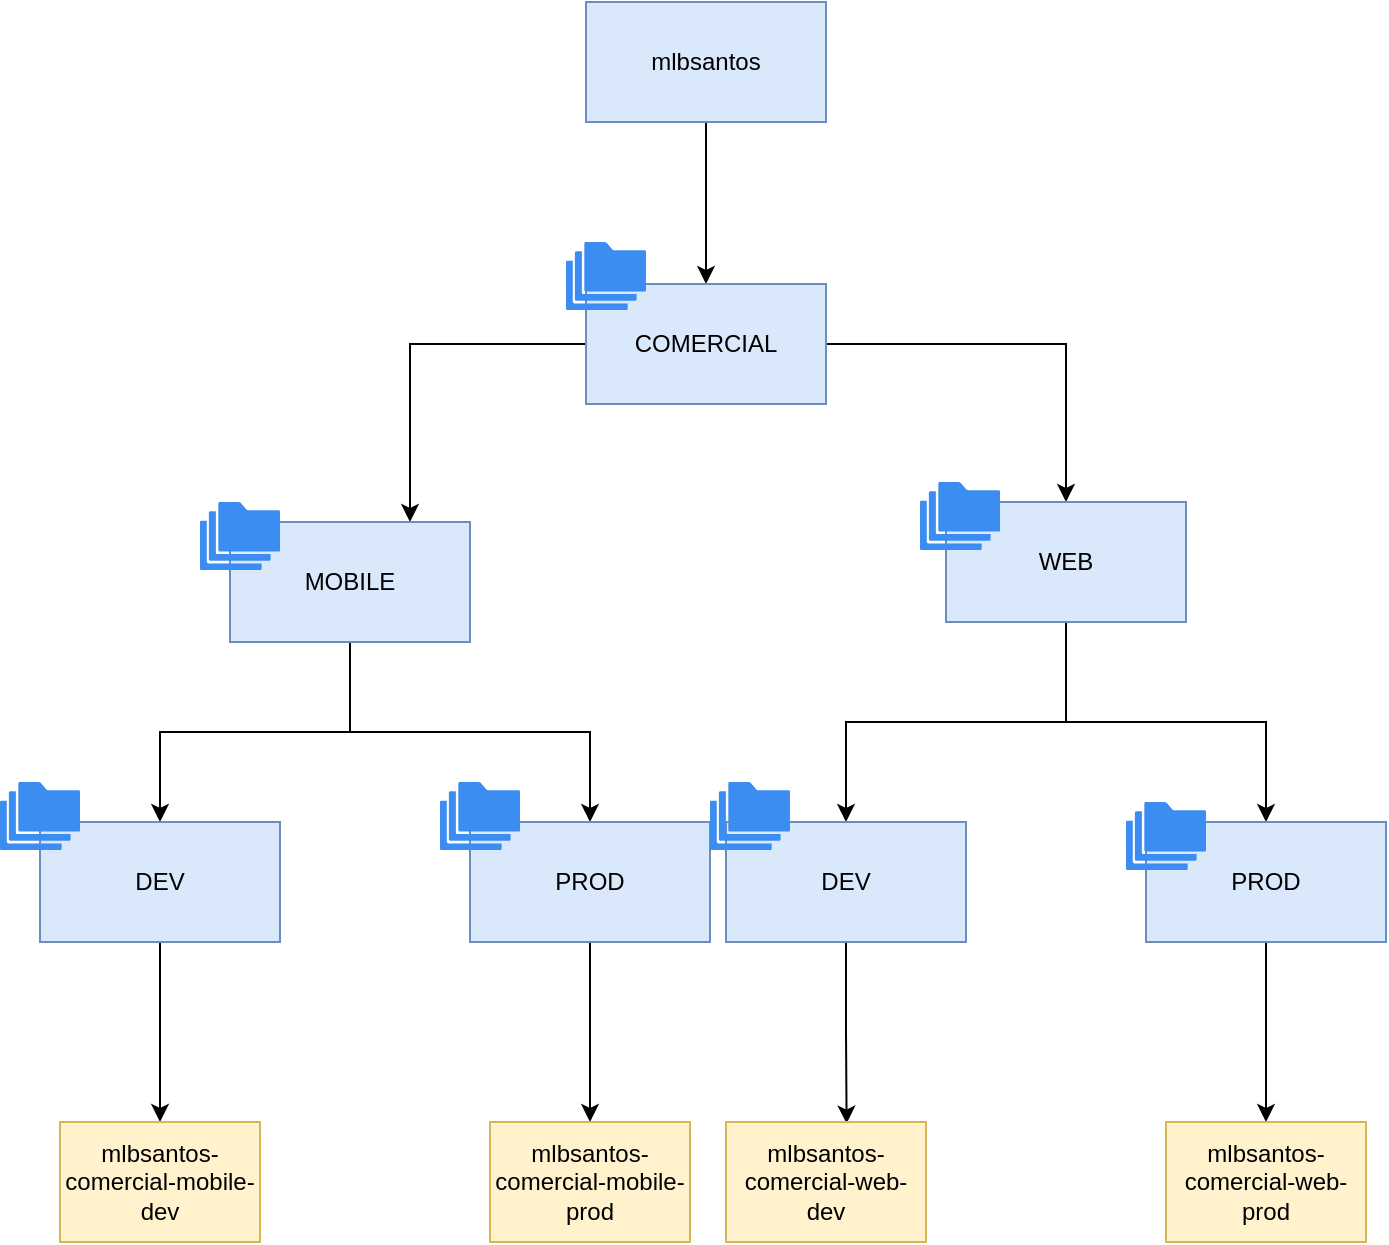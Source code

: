 <mxfile version="24.4.4" type="device" pages="2">
  <diagram id="OJ75zlZ3bGXf0F_jo_-T" name="organizacao_gcp">
    <mxGraphModel dx="1173" dy="624" grid="1" gridSize="10" guides="1" tooltips="1" connect="1" arrows="1" fold="1" page="1" pageScale="1" pageWidth="827" pageHeight="1169" math="0" shadow="0">
      <root>
        <mxCell id="0" />
        <mxCell id="1" parent="0" />
        <mxCell id="lwq8H0B81Pt8OWV8RZo5-4" value="" style="edgeStyle=orthogonalEdgeStyle;rounded=0;orthogonalLoop=1;jettySize=auto;html=1;" parent="1" source="lwq8H0B81Pt8OWV8RZo5-1" target="lwq8H0B81Pt8OWV8RZo5-3" edge="1">
          <mxGeometry relative="1" as="geometry">
            <Array as="points">
              <mxPoint x="390" y="110" />
            </Array>
          </mxGeometry>
        </mxCell>
        <mxCell id="lwq8H0B81Pt8OWV8RZo5-1" value="mlbsantos" style="rounded=0;whiteSpace=wrap;html=1;fillColor=#dae8fc;strokeColor=#6c8ebf;" parent="1" vertex="1">
          <mxGeometry x="330" y="50" width="120" height="60" as="geometry" />
        </mxCell>
        <mxCell id="lwq8H0B81Pt8OWV8RZo5-16" style="edgeStyle=orthogonalEdgeStyle;rounded=0;orthogonalLoop=1;jettySize=auto;html=1;entryX=0.75;entryY=0;entryDx=0;entryDy=0;" parent="1" source="lwq8H0B81Pt8OWV8RZo5-3" target="lwq8H0B81Pt8OWV8RZo5-10" edge="1">
          <mxGeometry relative="1" as="geometry" />
        </mxCell>
        <mxCell id="lwq8H0B81Pt8OWV8RZo5-17" style="edgeStyle=orthogonalEdgeStyle;rounded=0;orthogonalLoop=1;jettySize=auto;html=1;" parent="1" source="lwq8H0B81Pt8OWV8RZo5-3" target="lwq8H0B81Pt8OWV8RZo5-11" edge="1">
          <mxGeometry relative="1" as="geometry" />
        </mxCell>
        <mxCell id="lwq8H0B81Pt8OWV8RZo5-3" value="COMERCIAL" style="whiteSpace=wrap;html=1;fillColor=#dae8fc;strokeColor=#6c8ebf;rounded=0;" parent="1" vertex="1">
          <mxGeometry x="330" y="191" width="120" height="60" as="geometry" />
        </mxCell>
        <mxCell id="lwq8H0B81Pt8OWV8RZo5-8" value="" style="sketch=0;html=1;aspect=fixed;strokeColor=none;shadow=0;align=center;verticalAlign=top;fillColor=#3B8DF1;shape=mxgraph.gcp2.folders" parent="1" vertex="1">
          <mxGeometry x="320" y="170" width="40" height="34" as="geometry" />
        </mxCell>
        <mxCell id="lwq8H0B81Pt8OWV8RZo5-18" style="edgeStyle=orthogonalEdgeStyle;rounded=0;orthogonalLoop=1;jettySize=auto;html=1;entryX=0.5;entryY=0;entryDx=0;entryDy=0;" parent="1" source="lwq8H0B81Pt8OWV8RZo5-10" target="lwq8H0B81Pt8OWV8RZo5-12" edge="1">
          <mxGeometry relative="1" as="geometry" />
        </mxCell>
        <mxCell id="lwq8H0B81Pt8OWV8RZo5-19" style="edgeStyle=orthogonalEdgeStyle;rounded=0;orthogonalLoop=1;jettySize=auto;html=1;entryX=0.5;entryY=0;entryDx=0;entryDy=0;" parent="1" source="lwq8H0B81Pt8OWV8RZo5-10" target="lwq8H0B81Pt8OWV8RZo5-13" edge="1">
          <mxGeometry relative="1" as="geometry" />
        </mxCell>
        <mxCell id="lwq8H0B81Pt8OWV8RZo5-10" value="MOBILE" style="whiteSpace=wrap;html=1;fillColor=#dae8fc;strokeColor=#6c8ebf;rounded=0;" parent="1" vertex="1">
          <mxGeometry x="152" y="310" width="120" height="60" as="geometry" />
        </mxCell>
        <mxCell id="lwq8H0B81Pt8OWV8RZo5-20" style="edgeStyle=orthogonalEdgeStyle;rounded=0;orthogonalLoop=1;jettySize=auto;html=1;entryX=0.5;entryY=0;entryDx=0;entryDy=0;" parent="1" source="lwq8H0B81Pt8OWV8RZo5-11" target="lwq8H0B81Pt8OWV8RZo5-14" edge="1">
          <mxGeometry relative="1" as="geometry" />
        </mxCell>
        <mxCell id="lwq8H0B81Pt8OWV8RZo5-21" style="edgeStyle=orthogonalEdgeStyle;rounded=0;orthogonalLoop=1;jettySize=auto;html=1;entryX=0.5;entryY=0;entryDx=0;entryDy=0;" parent="1" source="lwq8H0B81Pt8OWV8RZo5-11" target="lwq8H0B81Pt8OWV8RZo5-15" edge="1">
          <mxGeometry relative="1" as="geometry">
            <Array as="points">
              <mxPoint x="570" y="410" />
              <mxPoint x="670" y="410" />
            </Array>
            <mxPoint x="690" y="420" as="targetPoint" />
          </mxGeometry>
        </mxCell>
        <mxCell id="lwq8H0B81Pt8OWV8RZo5-11" value="WEB" style="whiteSpace=wrap;html=1;fillColor=#dae8fc;strokeColor=#6c8ebf;rounded=0;" parent="1" vertex="1">
          <mxGeometry x="510" y="300" width="120" height="60" as="geometry" />
        </mxCell>
        <mxCell id="lwq8H0B81Pt8OWV8RZo5-23" value="" style="edgeStyle=orthogonalEdgeStyle;rounded=0;orthogonalLoop=1;jettySize=auto;html=1;" parent="1" source="lwq8H0B81Pt8OWV8RZo5-12" target="lwq8H0B81Pt8OWV8RZo5-22" edge="1">
          <mxGeometry relative="1" as="geometry" />
        </mxCell>
        <mxCell id="lwq8H0B81Pt8OWV8RZo5-12" value="DEV" style="whiteSpace=wrap;html=1;fillColor=#dae8fc;strokeColor=#6c8ebf;rounded=0;" parent="1" vertex="1">
          <mxGeometry x="57" y="460" width="120" height="60" as="geometry" />
        </mxCell>
        <mxCell id="lwq8H0B81Pt8OWV8RZo5-25" style="edgeStyle=orthogonalEdgeStyle;rounded=0;orthogonalLoop=1;jettySize=auto;html=1;" parent="1" source="lwq8H0B81Pt8OWV8RZo5-13" target="lwq8H0B81Pt8OWV8RZo5-24" edge="1">
          <mxGeometry relative="1" as="geometry" />
        </mxCell>
        <mxCell id="lwq8H0B81Pt8OWV8RZo5-13" value="PROD" style="whiteSpace=wrap;html=1;fillColor=#dae8fc;strokeColor=#6c8ebf;rounded=0;" parent="1" vertex="1">
          <mxGeometry x="272" y="460" width="120" height="60" as="geometry" />
        </mxCell>
        <mxCell id="lwq8H0B81Pt8OWV8RZo5-29" style="edgeStyle=orthogonalEdgeStyle;rounded=0;orthogonalLoop=1;jettySize=auto;html=1;entryX=0.603;entryY=0.013;entryDx=0;entryDy=0;entryPerimeter=0;" parent="1" source="lwq8H0B81Pt8OWV8RZo5-14" edge="1" target="lwq8H0B81Pt8OWV8RZo5-26">
          <mxGeometry relative="1" as="geometry">
            <mxPoint x="477" y="600" as="targetPoint" />
          </mxGeometry>
        </mxCell>
        <mxCell id="lwq8H0B81Pt8OWV8RZo5-14" value="DEV" style="whiteSpace=wrap;html=1;fillColor=#dae8fc;strokeColor=#6c8ebf;rounded=0;" parent="1" vertex="1">
          <mxGeometry x="400" y="460" width="120" height="60" as="geometry" />
        </mxCell>
        <mxCell id="lwq8H0B81Pt8OWV8RZo5-30" style="edgeStyle=orthogonalEdgeStyle;rounded=0;orthogonalLoop=1;jettySize=auto;html=1;entryX=0.5;entryY=0;entryDx=0;entryDy=0;" parent="1" source="lwq8H0B81Pt8OWV8RZo5-15" edge="1" target="lwq8H0B81Pt8OWV8RZo5-27">
          <mxGeometry relative="1" as="geometry">
            <mxPoint x="627" y="600" as="targetPoint" />
          </mxGeometry>
        </mxCell>
        <mxCell id="lwq8H0B81Pt8OWV8RZo5-15" value="PROD" style="whiteSpace=wrap;html=1;fillColor=#dae8fc;strokeColor=#6c8ebf;rounded=0;" parent="1" vertex="1">
          <mxGeometry x="610" y="460" width="120" height="60" as="geometry" />
        </mxCell>
        <mxCell id="lwq8H0B81Pt8OWV8RZo5-22" value="mlbsantos-comercial-mobile-dev" style="whiteSpace=wrap;html=1;fillColor=#fff2cc;strokeColor=#d6b656;rounded=0;" parent="1" vertex="1">
          <mxGeometry x="67" y="610" width="100" height="60" as="geometry" />
        </mxCell>
        <mxCell id="lwq8H0B81Pt8OWV8RZo5-24" value="mlbsantos-comercial-mobile-prod" style="whiteSpace=wrap;html=1;fillColor=#fff2cc;strokeColor=#d6b656;rounded=0;" parent="1" vertex="1">
          <mxGeometry x="282" y="610" width="100" height="60" as="geometry" />
        </mxCell>
        <mxCell id="lwq8H0B81Pt8OWV8RZo5-26" value="mlbsantos-comercial-web-dev" style="whiteSpace=wrap;html=1;fillColor=#fff2cc;strokeColor=#d6b656;rounded=0;" parent="1" vertex="1">
          <mxGeometry x="400" y="610" width="100" height="60" as="geometry" />
        </mxCell>
        <mxCell id="lwq8H0B81Pt8OWV8RZo5-27" value="mlbsantos-comercial-web-prod" style="whiteSpace=wrap;html=1;fillColor=#fff2cc;strokeColor=#d6b656;rounded=0;" parent="1" vertex="1">
          <mxGeometry x="620" y="610" width="100" height="60" as="geometry" />
        </mxCell>
        <mxCell id="lwq8H0B81Pt8OWV8RZo5-31" value="" style="sketch=0;html=1;aspect=fixed;strokeColor=none;shadow=0;align=center;verticalAlign=top;fillColor=#3B8DF1;shape=mxgraph.gcp2.folders" parent="1" vertex="1">
          <mxGeometry x="137" y="300" width="40" height="34" as="geometry" />
        </mxCell>
        <mxCell id="lwq8H0B81Pt8OWV8RZo5-32" value="" style="sketch=0;html=1;aspect=fixed;strokeColor=none;shadow=0;align=center;verticalAlign=top;fillColor=#3B8DF1;shape=mxgraph.gcp2.folders" parent="1" vertex="1">
          <mxGeometry x="497" y="290" width="40" height="34" as="geometry" />
        </mxCell>
        <mxCell id="lwq8H0B81Pt8OWV8RZo5-33" value="" style="sketch=0;html=1;aspect=fixed;strokeColor=none;shadow=0;align=center;verticalAlign=top;fillColor=#3B8DF1;shape=mxgraph.gcp2.folders" parent="1" vertex="1">
          <mxGeometry x="37" y="440" width="40" height="34" as="geometry" />
        </mxCell>
        <mxCell id="lwq8H0B81Pt8OWV8RZo5-34" value="" style="sketch=0;html=1;aspect=fixed;strokeColor=none;shadow=0;align=center;verticalAlign=top;fillColor=#3B8DF1;shape=mxgraph.gcp2.folders" parent="1" vertex="1">
          <mxGeometry x="257" y="440" width="40" height="34" as="geometry" />
        </mxCell>
        <mxCell id="Ob53QF6qUCBLTEmbPEik-4" value="" style="sketch=0;html=1;aspect=fixed;strokeColor=none;shadow=0;align=center;verticalAlign=top;fillColor=#3B8DF1;shape=mxgraph.gcp2.folders" vertex="1" parent="1">
          <mxGeometry x="600" y="450" width="40" height="34" as="geometry" />
        </mxCell>
        <mxCell id="Ob53QF6qUCBLTEmbPEik-5" value="" style="sketch=0;html=1;aspect=fixed;strokeColor=none;shadow=0;align=center;verticalAlign=top;fillColor=#3B8DF1;shape=mxgraph.gcp2.folders" vertex="1" parent="1">
          <mxGeometry x="392" y="440" width="40" height="34" as="geometry" />
        </mxCell>
      </root>
    </mxGraphModel>
  </diagram>
  <diagram id="z-7XpXx9mp-PBBUGqZUO" name="organizacao_grupos">
    <mxGraphModel dx="856" dy="574" grid="1" gridSize="10" guides="1" tooltips="1" connect="1" arrows="1" fold="1" page="1" pageScale="1" pageWidth="827" pageHeight="1169" math="0" shadow="0">
      <root>
        <mxCell id="0" />
        <mxCell id="1" parent="0" />
        <mxCell id="r2_SFlGKL5OcZtT6BBKR-3" value="" style="edgeStyle=orthogonalEdgeStyle;rounded=0;orthogonalLoop=1;jettySize=auto;html=1;" edge="1" parent="1" source="r2_SFlGKL5OcZtT6BBKR-1" target="r2_SFlGKL5OcZtT6BBKR-2">
          <mxGeometry relative="1" as="geometry" />
        </mxCell>
        <mxCell id="r2_SFlGKL5OcZtT6BBKR-11" style="edgeStyle=orthogonalEdgeStyle;rounded=0;orthogonalLoop=1;jettySize=auto;html=1;" edge="1" parent="1" source="r2_SFlGKL5OcZtT6BBKR-1">
          <mxGeometry relative="1" as="geometry">
            <mxPoint x="410" y="220" as="targetPoint" />
          </mxGeometry>
        </mxCell>
        <mxCell id="r2_SFlGKL5OcZtT6BBKR-20" style="edgeStyle=orthogonalEdgeStyle;rounded=0;orthogonalLoop=1;jettySize=auto;html=1;" edge="1" parent="1" source="r2_SFlGKL5OcZtT6BBKR-1">
          <mxGeometry relative="1" as="geometry">
            <mxPoint x="90" y="220" as="targetPoint" />
          </mxGeometry>
        </mxCell>
        <mxCell id="r2_SFlGKL5OcZtT6BBKR-21" style="edgeStyle=orthogonalEdgeStyle;rounded=0;orthogonalLoop=1;jettySize=auto;html=1;" edge="1" parent="1" source="r2_SFlGKL5OcZtT6BBKR-1">
          <mxGeometry relative="1" as="geometry">
            <mxPoint x="580" y="220" as="targetPoint" />
          </mxGeometry>
        </mxCell>
        <mxCell id="r2_SFlGKL5OcZtT6BBKR-1" value="carlosbarbero.com.br" style="rounded=0;whiteSpace=wrap;html=1;" vertex="1" parent="1">
          <mxGeometry x="210" y="90" width="120" height="60" as="geometry" />
        </mxCell>
        <mxCell id="r2_SFlGKL5OcZtT6BBKR-5" style="edgeStyle=orthogonalEdgeStyle;rounded=0;orthogonalLoop=1;jettySize=auto;html=1;" edge="1" parent="1" source="r2_SFlGKL5OcZtT6BBKR-2">
          <mxGeometry relative="1" as="geometry">
            <mxPoint x="270" y="360" as="targetPoint" />
          </mxGeometry>
        </mxCell>
        <mxCell id="r2_SFlGKL5OcZtT6BBKR-2" value="devops" style="whiteSpace=wrap;html=1;rounded=0;" vertex="1" parent="1">
          <mxGeometry x="210" y="230" width="120" height="60" as="geometry" />
        </mxCell>
        <mxCell id="r2_SFlGKL5OcZtT6BBKR-4" value="" style="shape=actor;whiteSpace=wrap;html=1;" vertex="1" parent="1">
          <mxGeometry x="250" y="370" width="40" height="60" as="geometry" />
        </mxCell>
        <mxCell id="r2_SFlGKL5OcZtT6BBKR-6" value="" style="sketch=0;pointerEvents=1;shadow=0;dashed=0;html=1;strokeColor=none;labelPosition=center;verticalLabelPosition=bottom;verticalAlign=top;align=center;fillColor=#505050;shape=mxgraph.mscae.intune.user_group" vertex="1" parent="1">
          <mxGeometry x="180" y="210" width="50" height="37" as="geometry" />
        </mxCell>
        <mxCell id="r2_SFlGKL5OcZtT6BBKR-10" style="edgeStyle=orthogonalEdgeStyle;rounded=0;orthogonalLoop=1;jettySize=auto;html=1;" edge="1" parent="1" source="r2_SFlGKL5OcZtT6BBKR-7">
          <mxGeometry relative="1" as="geometry">
            <mxPoint x="410" y="360" as="targetPoint" />
          </mxGeometry>
        </mxCell>
        <mxCell id="r2_SFlGKL5OcZtT6BBKR-7" value="sre" style="whiteSpace=wrap;html=1;rounded=0;" vertex="1" parent="1">
          <mxGeometry x="350" y="230" width="120" height="60" as="geometry" />
        </mxCell>
        <mxCell id="r2_SFlGKL5OcZtT6BBKR-8" value="" style="sketch=0;pointerEvents=1;shadow=0;dashed=0;html=1;strokeColor=none;labelPosition=center;verticalLabelPosition=bottom;verticalAlign=top;align=center;fillColor=#505050;shape=mxgraph.mscae.intune.user_group" vertex="1" parent="1">
          <mxGeometry x="440" y="210" width="50" height="37" as="geometry" />
        </mxCell>
        <mxCell id="r2_SFlGKL5OcZtT6BBKR-9" value="" style="shape=actor;whiteSpace=wrap;html=1;" vertex="1" parent="1">
          <mxGeometry x="390" y="370" width="40" height="60" as="geometry" />
        </mxCell>
        <mxCell id="r2_SFlGKL5OcZtT6BBKR-17" style="edgeStyle=orthogonalEdgeStyle;rounded=0;orthogonalLoop=1;jettySize=auto;html=1;" edge="1" parent="1" source="r2_SFlGKL5OcZtT6BBKR-12">
          <mxGeometry relative="1" as="geometry">
            <mxPoint x="570" y="360" as="targetPoint" />
          </mxGeometry>
        </mxCell>
        <mxCell id="r2_SFlGKL5OcZtT6BBKR-12" value="financeiro" style="whiteSpace=wrap;html=1;rounded=0;" vertex="1" parent="1">
          <mxGeometry x="510" y="230" width="120" height="60" as="geometry" />
        </mxCell>
        <mxCell id="r2_SFlGKL5OcZtT6BBKR-19" style="edgeStyle=orthogonalEdgeStyle;rounded=0;orthogonalLoop=1;jettySize=auto;html=1;entryX=0.5;entryY=0;entryDx=0;entryDy=0;" edge="1" parent="1" source="r2_SFlGKL5OcZtT6BBKR-13" target="r2_SFlGKL5OcZtT6BBKR-18">
          <mxGeometry relative="1" as="geometry" />
        </mxCell>
        <mxCell id="r2_SFlGKL5OcZtT6BBKR-13" value="marketing" style="whiteSpace=wrap;html=1;rounded=0;" vertex="1" parent="1">
          <mxGeometry x="30" y="230" width="120" height="60" as="geometry" />
        </mxCell>
        <mxCell id="r2_SFlGKL5OcZtT6BBKR-14" value="" style="sketch=0;pointerEvents=1;shadow=0;dashed=0;html=1;strokeColor=none;labelPosition=center;verticalLabelPosition=bottom;verticalAlign=top;align=center;fillColor=#505050;shape=mxgraph.mscae.intune.user_group" vertex="1" parent="1">
          <mxGeometry x="10" y="210" width="50" height="37" as="geometry" />
        </mxCell>
        <mxCell id="r2_SFlGKL5OcZtT6BBKR-15" value="" style="sketch=0;pointerEvents=1;shadow=0;dashed=0;html=1;strokeColor=none;labelPosition=center;verticalLabelPosition=bottom;verticalAlign=top;align=center;fillColor=#505050;shape=mxgraph.mscae.intune.user_group" vertex="1" parent="1">
          <mxGeometry x="600" y="210" width="50" height="37" as="geometry" />
        </mxCell>
        <mxCell id="r2_SFlGKL5OcZtT6BBKR-16" value="" style="shape=actor;whiteSpace=wrap;html=1;" vertex="1" parent="1">
          <mxGeometry x="550" y="370" width="40" height="60" as="geometry" />
        </mxCell>
        <mxCell id="r2_SFlGKL5OcZtT6BBKR-18" value="" style="shape=actor;whiteSpace=wrap;html=1;" vertex="1" parent="1">
          <mxGeometry x="70" y="370" width="40" height="60" as="geometry" />
        </mxCell>
      </root>
    </mxGraphModel>
  </diagram>
</mxfile>
